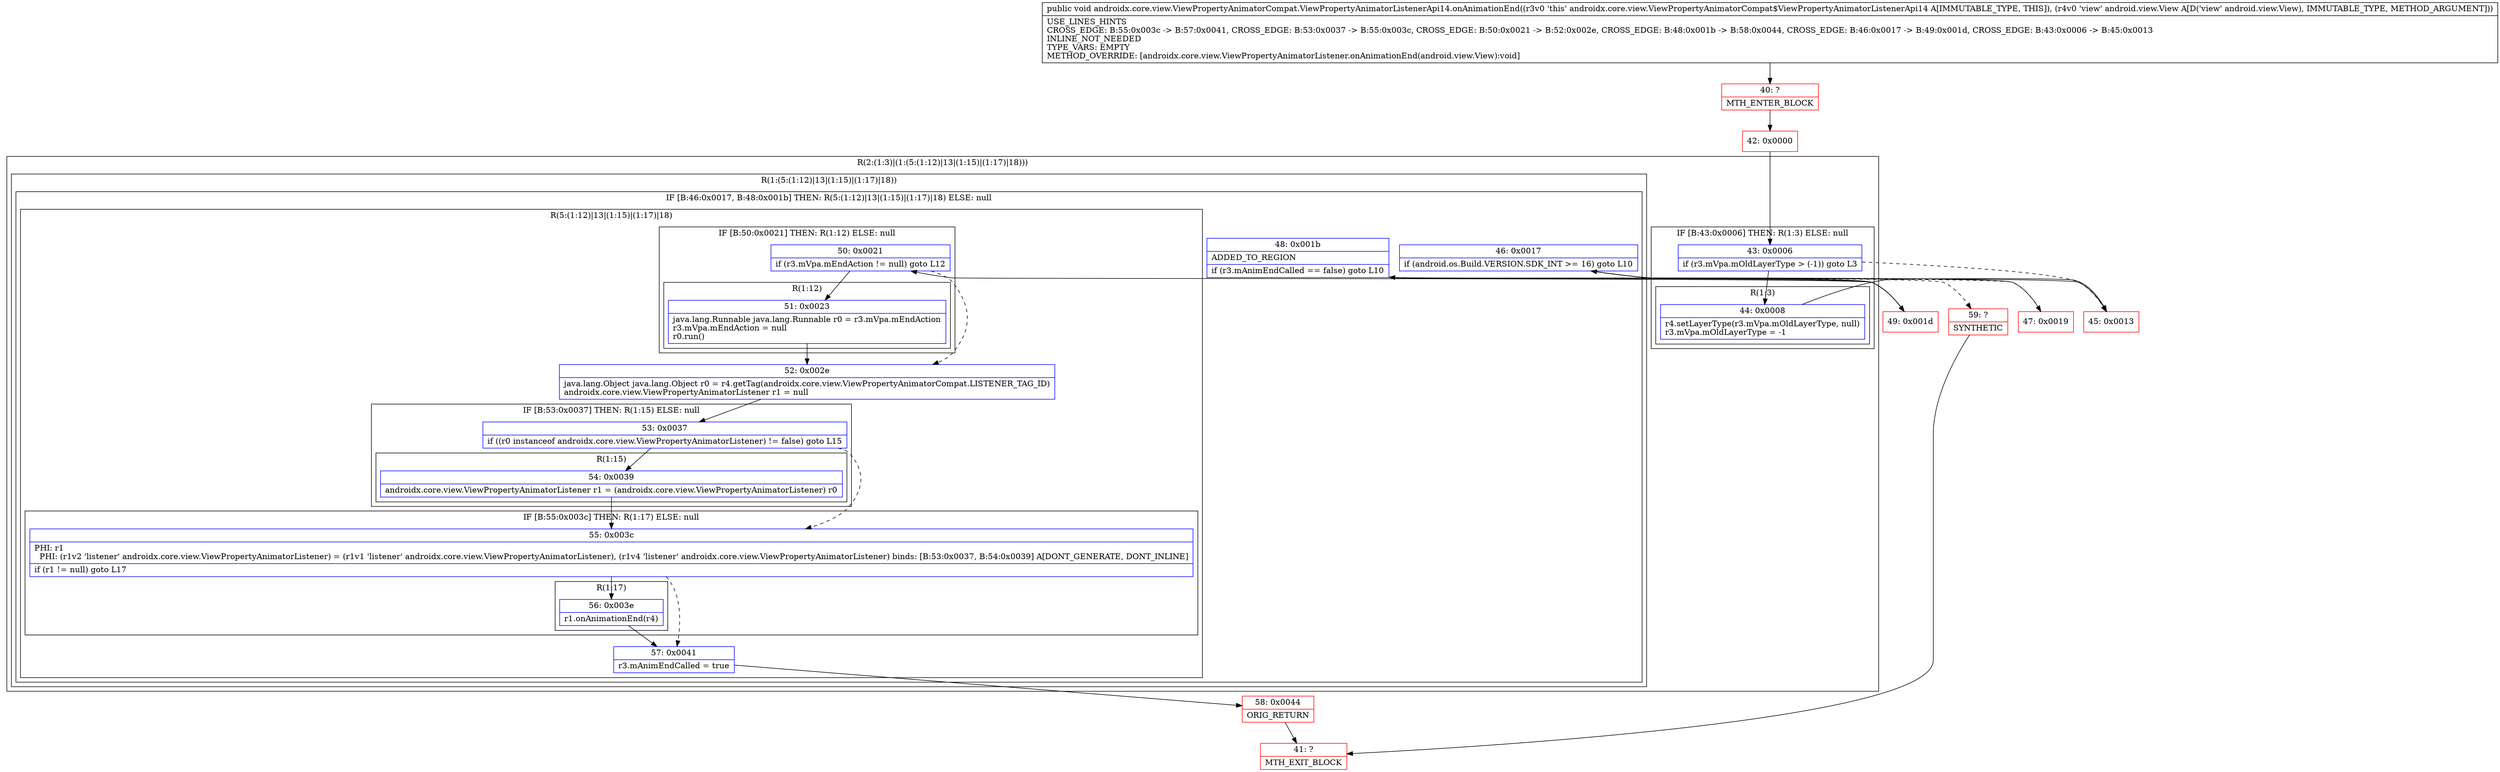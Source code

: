 digraph "CFG forandroidx.core.view.ViewPropertyAnimatorCompat.ViewPropertyAnimatorListenerApi14.onAnimationEnd(Landroid\/view\/View;)V" {
subgraph cluster_Region_320245116 {
label = "R(2:(1:3)|(1:(5:(1:12)|13|(1:15)|(1:17)|18)))";
node [shape=record,color=blue];
subgraph cluster_IfRegion_1970744396 {
label = "IF [B:43:0x0006] THEN: R(1:3) ELSE: null";
node [shape=record,color=blue];
Node_43 [shape=record,label="{43\:\ 0x0006|if (r3.mVpa.mOldLayerType \> (\-1)) goto L3\l}"];
subgraph cluster_Region_748348891 {
label = "R(1:3)";
node [shape=record,color=blue];
Node_44 [shape=record,label="{44\:\ 0x0008|r4.setLayerType(r3.mVpa.mOldLayerType, null)\lr3.mVpa.mOldLayerType = \-1\l}"];
}
}
subgraph cluster_Region_1260060219 {
label = "R(1:(5:(1:12)|13|(1:15)|(1:17)|18))";
node [shape=record,color=blue];
subgraph cluster_IfRegion_1824585545 {
label = "IF [B:46:0x0017, B:48:0x001b] THEN: R(5:(1:12)|13|(1:15)|(1:17)|18) ELSE: null";
node [shape=record,color=blue];
Node_46 [shape=record,label="{46\:\ 0x0017|if (android.os.Build.VERSION.SDK_INT \>= 16) goto L10\l}"];
Node_48 [shape=record,label="{48\:\ 0x001b|ADDED_TO_REGION\l|if (r3.mAnimEndCalled == false) goto L10\l}"];
subgraph cluster_Region_772935277 {
label = "R(5:(1:12)|13|(1:15)|(1:17)|18)";
node [shape=record,color=blue];
subgraph cluster_IfRegion_546939857 {
label = "IF [B:50:0x0021] THEN: R(1:12) ELSE: null";
node [shape=record,color=blue];
Node_50 [shape=record,label="{50\:\ 0x0021|if (r3.mVpa.mEndAction != null) goto L12\l}"];
subgraph cluster_Region_124158007 {
label = "R(1:12)";
node [shape=record,color=blue];
Node_51 [shape=record,label="{51\:\ 0x0023|java.lang.Runnable java.lang.Runnable r0 = r3.mVpa.mEndAction\lr3.mVpa.mEndAction = null\lr0.run()\l}"];
}
}
Node_52 [shape=record,label="{52\:\ 0x002e|java.lang.Object java.lang.Object r0 = r4.getTag(androidx.core.view.ViewPropertyAnimatorCompat.LISTENER_TAG_ID)\landroidx.core.view.ViewPropertyAnimatorListener r1 = null\l}"];
subgraph cluster_IfRegion_1755986902 {
label = "IF [B:53:0x0037] THEN: R(1:15) ELSE: null";
node [shape=record,color=blue];
Node_53 [shape=record,label="{53\:\ 0x0037|if ((r0 instanceof androidx.core.view.ViewPropertyAnimatorListener) != false) goto L15\l}"];
subgraph cluster_Region_1286172121 {
label = "R(1:15)";
node [shape=record,color=blue];
Node_54 [shape=record,label="{54\:\ 0x0039|androidx.core.view.ViewPropertyAnimatorListener r1 = (androidx.core.view.ViewPropertyAnimatorListener) r0\l}"];
}
}
subgraph cluster_IfRegion_16023466 {
label = "IF [B:55:0x003c] THEN: R(1:17) ELSE: null";
node [shape=record,color=blue];
Node_55 [shape=record,label="{55\:\ 0x003c|PHI: r1 \l  PHI: (r1v2 'listener' androidx.core.view.ViewPropertyAnimatorListener) = (r1v1 'listener' androidx.core.view.ViewPropertyAnimatorListener), (r1v4 'listener' androidx.core.view.ViewPropertyAnimatorListener) binds: [B:53:0x0037, B:54:0x0039] A[DONT_GENERATE, DONT_INLINE]\l|if (r1 != null) goto L17\l}"];
subgraph cluster_Region_1051420863 {
label = "R(1:17)";
node [shape=record,color=blue];
Node_56 [shape=record,label="{56\:\ 0x003e|r1.onAnimationEnd(r4)\l}"];
}
}
Node_57 [shape=record,label="{57\:\ 0x0041|r3.mAnimEndCalled = true\l}"];
}
}
}
}
Node_40 [shape=record,color=red,label="{40\:\ ?|MTH_ENTER_BLOCK\l}"];
Node_42 [shape=record,color=red,label="{42\:\ 0x0000}"];
Node_45 [shape=record,color=red,label="{45\:\ 0x0013}"];
Node_47 [shape=record,color=red,label="{47\:\ 0x0019}"];
Node_59 [shape=record,color=red,label="{59\:\ ?|SYNTHETIC\l}"];
Node_41 [shape=record,color=red,label="{41\:\ ?|MTH_EXIT_BLOCK\l}"];
Node_49 [shape=record,color=red,label="{49\:\ 0x001d}"];
Node_58 [shape=record,color=red,label="{58\:\ 0x0044|ORIG_RETURN\l}"];
MethodNode[shape=record,label="{public void androidx.core.view.ViewPropertyAnimatorCompat.ViewPropertyAnimatorListenerApi14.onAnimationEnd((r3v0 'this' androidx.core.view.ViewPropertyAnimatorCompat$ViewPropertyAnimatorListenerApi14 A[IMMUTABLE_TYPE, THIS]), (r4v0 'view' android.view.View A[D('view' android.view.View), IMMUTABLE_TYPE, METHOD_ARGUMENT]))  | USE_LINES_HINTS\lCROSS_EDGE: B:55:0x003c \-\> B:57:0x0041, CROSS_EDGE: B:53:0x0037 \-\> B:55:0x003c, CROSS_EDGE: B:50:0x0021 \-\> B:52:0x002e, CROSS_EDGE: B:48:0x001b \-\> B:58:0x0044, CROSS_EDGE: B:46:0x0017 \-\> B:49:0x001d, CROSS_EDGE: B:43:0x0006 \-\> B:45:0x0013\lINLINE_NOT_NEEDED\lTYPE_VARS: EMPTY\lMETHOD_OVERRIDE: [androidx.core.view.ViewPropertyAnimatorListener.onAnimationEnd(android.view.View):void]\l}"];
MethodNode -> Node_40;Node_43 -> Node_44;
Node_43 -> Node_45[style=dashed];
Node_44 -> Node_45;
Node_46 -> Node_47[style=dashed];
Node_46 -> Node_49;
Node_48 -> Node_49;
Node_48 -> Node_59[style=dashed];
Node_50 -> Node_51;
Node_50 -> Node_52[style=dashed];
Node_51 -> Node_52;
Node_52 -> Node_53;
Node_53 -> Node_54;
Node_53 -> Node_55[style=dashed];
Node_54 -> Node_55;
Node_55 -> Node_56;
Node_55 -> Node_57[style=dashed];
Node_56 -> Node_57;
Node_57 -> Node_58;
Node_40 -> Node_42;
Node_42 -> Node_43;
Node_45 -> Node_46;
Node_47 -> Node_48;
Node_59 -> Node_41;
Node_49 -> Node_50;
Node_58 -> Node_41;
}

